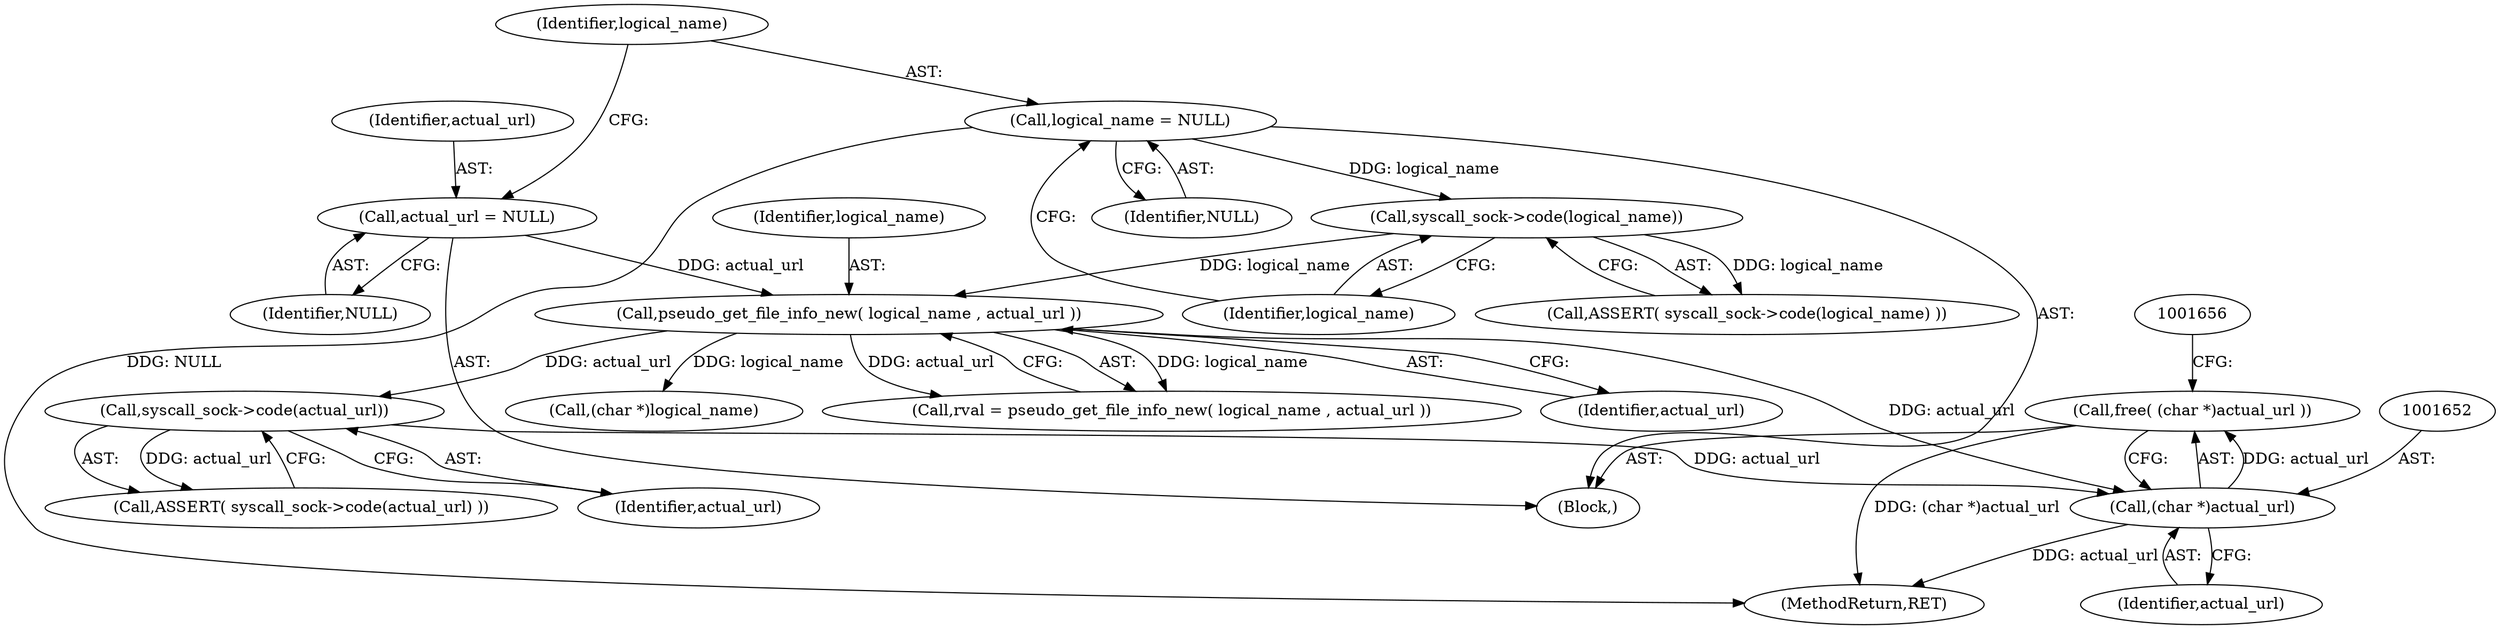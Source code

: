 digraph "0_htcondor_5e5571d1a431eb3c61977b6dd6ec90186ef79867_4@API" {
"1001650" [label="(Call,free( (char *)actual_url ))"];
"1001651" [label="(Call,(char *)actual_url)"];
"1001648" [label="(Call,syscall_sock->code(actual_url))"];
"1001615" [label="(Call,pseudo_get_file_info_new( logical_name , actual_url ))"];
"1001604" [label="(Call,syscall_sock->code(logical_name))"];
"1001600" [label="(Call,logical_name = NULL)"];
"1001597" [label="(Call,actual_url = NULL)"];
"1001613" [label="(Call,rval = pseudo_get_file_info_new( logical_name , actual_url ))"];
"1001650" [label="(Call,free( (char *)actual_url ))"];
"1001600" [label="(Call,logical_name = NULL)"];
"1001649" [label="(Identifier,actual_url)"];
"1001647" [label="(Call,ASSERT( syscall_sock->code(actual_url) ))"];
"1001648" [label="(Call,syscall_sock->code(actual_url))"];
"1001597" [label="(Call,actual_url = NULL)"];
"1001653" [label="(Identifier,actual_url)"];
"1001655" [label="(Call,(char *)logical_name)"];
"1001605" [label="(Identifier,logical_name)"];
"1001604" [label="(Call,syscall_sock->code(logical_name))"];
"1001616" [label="(Identifier,logical_name)"];
"1001598" [label="(Identifier,actual_url)"];
"1001651" [label="(Call,(char *)actual_url)"];
"1001599" [label="(Identifier,NULL)"];
"1001617" [label="(Identifier,actual_url)"];
"1001603" [label="(Call,ASSERT( syscall_sock->code(logical_name) ))"];
"1001601" [label="(Identifier,logical_name)"];
"1001594" [label="(Block,)"];
"1001615" [label="(Call,pseudo_get_file_info_new( logical_name , actual_url ))"];
"1001602" [label="(Identifier,NULL)"];
"1002472" [label="(MethodReturn,RET)"];
"1001650" -> "1001594"  [label="AST: "];
"1001650" -> "1001651"  [label="CFG: "];
"1001651" -> "1001650"  [label="AST: "];
"1001656" -> "1001650"  [label="CFG: "];
"1001650" -> "1002472"  [label="DDG: (char *)actual_url"];
"1001651" -> "1001650"  [label="DDG: actual_url"];
"1001651" -> "1001653"  [label="CFG: "];
"1001652" -> "1001651"  [label="AST: "];
"1001653" -> "1001651"  [label="AST: "];
"1001651" -> "1002472"  [label="DDG: actual_url"];
"1001648" -> "1001651"  [label="DDG: actual_url"];
"1001615" -> "1001651"  [label="DDG: actual_url"];
"1001648" -> "1001647"  [label="AST: "];
"1001648" -> "1001649"  [label="CFG: "];
"1001649" -> "1001648"  [label="AST: "];
"1001647" -> "1001648"  [label="CFG: "];
"1001648" -> "1001647"  [label="DDG: actual_url"];
"1001615" -> "1001648"  [label="DDG: actual_url"];
"1001615" -> "1001613"  [label="AST: "];
"1001615" -> "1001617"  [label="CFG: "];
"1001616" -> "1001615"  [label="AST: "];
"1001617" -> "1001615"  [label="AST: "];
"1001613" -> "1001615"  [label="CFG: "];
"1001615" -> "1001613"  [label="DDG: logical_name"];
"1001615" -> "1001613"  [label="DDG: actual_url"];
"1001604" -> "1001615"  [label="DDG: logical_name"];
"1001597" -> "1001615"  [label="DDG: actual_url"];
"1001615" -> "1001655"  [label="DDG: logical_name"];
"1001604" -> "1001603"  [label="AST: "];
"1001604" -> "1001605"  [label="CFG: "];
"1001605" -> "1001604"  [label="AST: "];
"1001603" -> "1001604"  [label="CFG: "];
"1001604" -> "1001603"  [label="DDG: logical_name"];
"1001600" -> "1001604"  [label="DDG: logical_name"];
"1001600" -> "1001594"  [label="AST: "];
"1001600" -> "1001602"  [label="CFG: "];
"1001601" -> "1001600"  [label="AST: "];
"1001602" -> "1001600"  [label="AST: "];
"1001605" -> "1001600"  [label="CFG: "];
"1001600" -> "1002472"  [label="DDG: NULL"];
"1001597" -> "1001594"  [label="AST: "];
"1001597" -> "1001599"  [label="CFG: "];
"1001598" -> "1001597"  [label="AST: "];
"1001599" -> "1001597"  [label="AST: "];
"1001601" -> "1001597"  [label="CFG: "];
}
